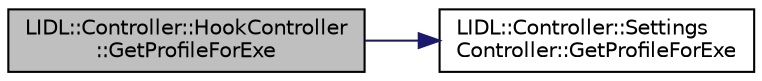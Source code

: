 digraph "LIDL::Controller::HookController::GetProfileForExe"
{
 // LATEX_PDF_SIZE
  edge [fontname="Helvetica",fontsize="10",labelfontname="Helvetica",labelfontsize="10"];
  node [fontname="Helvetica",fontsize="10",shape=record];
  rankdir="LR";
  Node1 [label="LIDL::Controller::HookController\l::GetProfileForExe",height=0.2,width=0.4,color="black", fillcolor="grey75", style="filled", fontcolor="black",tooltip="GetProfileForExe."];
  Node1 -> Node2 [color="midnightblue",fontsize="10",style="solid",fontname="Helvetica"];
  Node2 [label="LIDL::Controller::Settings\lController::GetProfileForExe",height=0.2,width=0.4,color="black", fillcolor="white", style="filled",URL="$class_l_i_d_l_1_1_controller_1_1_settings_controller.html#a725d08808a64dcb2f8edd1f0c4ae75f1",tooltip="GetForExe."];
}
